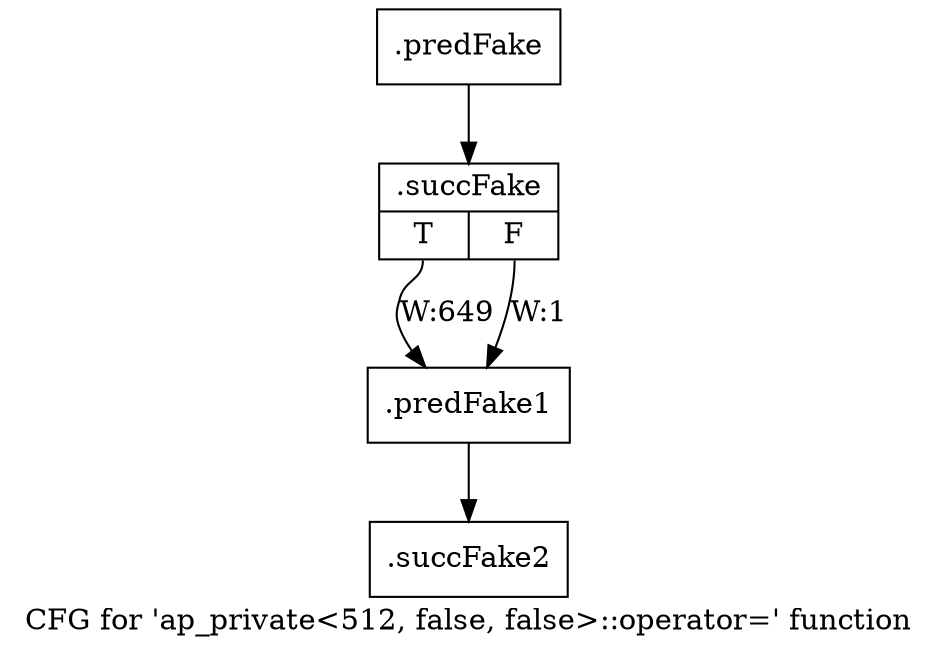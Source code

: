 digraph "CFG for 'ap_private\<512, false, false\>::operator=' function" {
	label="CFG for 'ap_private\<512, false, false\>::operator=' function";

	Node0x50ac4a0 [shape=record,filename="",linenumber="",label="{.predFake}"];
	Node0x50ac4a0 -> Node0x605f1e0[ callList="" memoryops="" filename="/mnt/xilinx/Vitis_HLS/2021.2/include/etc/ap_private.h" execusionnum="648"];
	Node0x605f1e0 [shape=record,filename="/mnt/xilinx/Vitis_HLS/2021.2/include/etc/ap_private.h",linenumber="4716",label="{.succFake|{<s0>T|<s1>F}}"];
	Node0x605f1e0:s0 -> Node0x570b940[label="W:649" callList="" memoryops="" filename="/mnt/xilinx/Vitis_HLS/2021.2/include/etc/ap_private.h" execusionnum="648"];
	Node0x605f1e0:s1 -> Node0x570b940[label="W:1"];
	Node0x570b940 [shape=record,filename="/mnt/xilinx/Vitis_HLS/2021.2/include/etc/ap_private.h",linenumber="4717",label="{.predFake1}"];
	Node0x570b940 -> Node0x6060610[ callList="" memoryops="" filename="/mnt/xilinx/Vitis_HLS/2021.2/include/etc/ap_private.h" execusionnum="648"];
	Node0x6060610 [shape=record,filename="/mnt/xilinx/Vitis_HLS/2021.2/include/etc/ap_private.h",linenumber="4718",label="{.succFake2}"];
}

